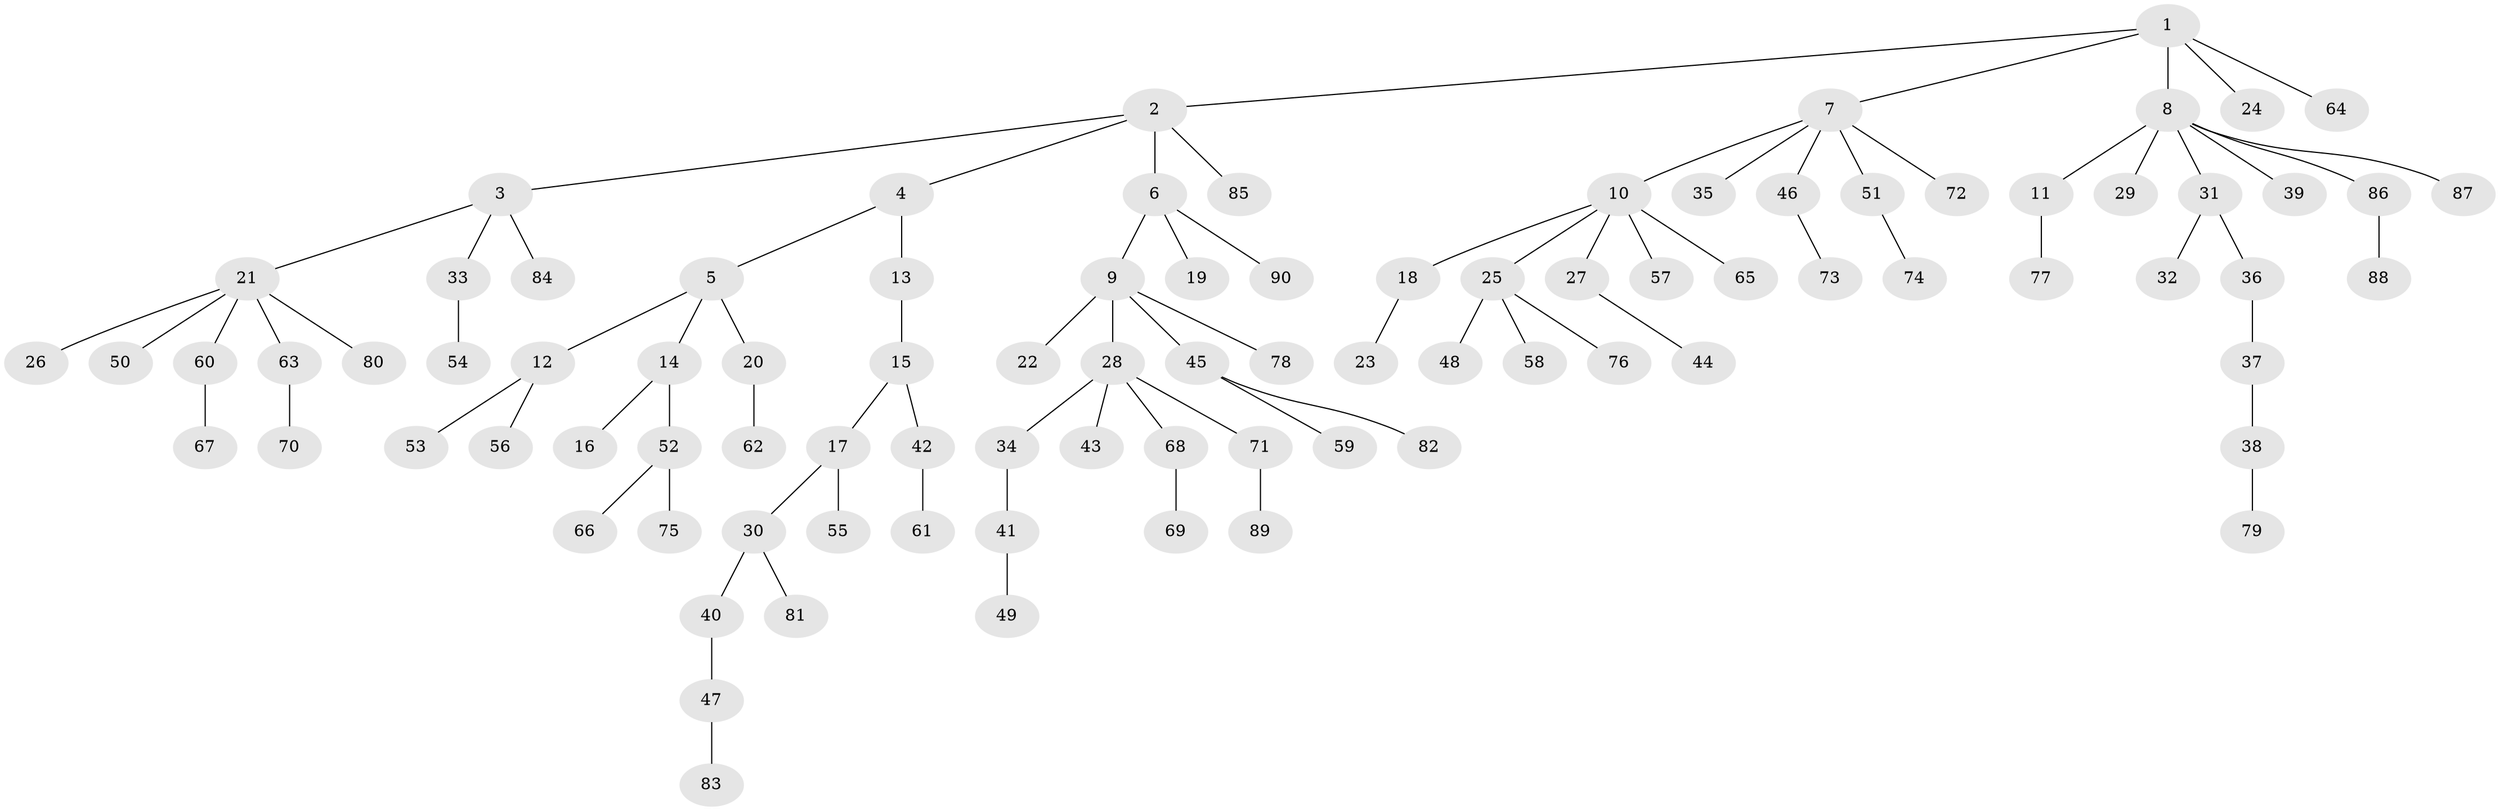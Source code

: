 // Generated by graph-tools (version 1.1) at 2025/15/03/09/25 04:15:39]
// undirected, 90 vertices, 89 edges
graph export_dot {
graph [start="1"]
  node [color=gray90,style=filled];
  1;
  2;
  3;
  4;
  5;
  6;
  7;
  8;
  9;
  10;
  11;
  12;
  13;
  14;
  15;
  16;
  17;
  18;
  19;
  20;
  21;
  22;
  23;
  24;
  25;
  26;
  27;
  28;
  29;
  30;
  31;
  32;
  33;
  34;
  35;
  36;
  37;
  38;
  39;
  40;
  41;
  42;
  43;
  44;
  45;
  46;
  47;
  48;
  49;
  50;
  51;
  52;
  53;
  54;
  55;
  56;
  57;
  58;
  59;
  60;
  61;
  62;
  63;
  64;
  65;
  66;
  67;
  68;
  69;
  70;
  71;
  72;
  73;
  74;
  75;
  76;
  77;
  78;
  79;
  80;
  81;
  82;
  83;
  84;
  85;
  86;
  87;
  88;
  89;
  90;
  1 -- 2;
  1 -- 7;
  1 -- 8;
  1 -- 24;
  1 -- 64;
  2 -- 3;
  2 -- 4;
  2 -- 6;
  2 -- 85;
  3 -- 21;
  3 -- 33;
  3 -- 84;
  4 -- 5;
  4 -- 13;
  5 -- 12;
  5 -- 14;
  5 -- 20;
  6 -- 9;
  6 -- 19;
  6 -- 90;
  7 -- 10;
  7 -- 35;
  7 -- 46;
  7 -- 51;
  7 -- 72;
  8 -- 11;
  8 -- 29;
  8 -- 31;
  8 -- 39;
  8 -- 86;
  8 -- 87;
  9 -- 22;
  9 -- 28;
  9 -- 45;
  9 -- 78;
  10 -- 18;
  10 -- 25;
  10 -- 27;
  10 -- 57;
  10 -- 65;
  11 -- 77;
  12 -- 53;
  12 -- 56;
  13 -- 15;
  14 -- 16;
  14 -- 52;
  15 -- 17;
  15 -- 42;
  17 -- 30;
  17 -- 55;
  18 -- 23;
  20 -- 62;
  21 -- 26;
  21 -- 50;
  21 -- 60;
  21 -- 63;
  21 -- 80;
  25 -- 48;
  25 -- 58;
  25 -- 76;
  27 -- 44;
  28 -- 34;
  28 -- 43;
  28 -- 68;
  28 -- 71;
  30 -- 40;
  30 -- 81;
  31 -- 32;
  31 -- 36;
  33 -- 54;
  34 -- 41;
  36 -- 37;
  37 -- 38;
  38 -- 79;
  40 -- 47;
  41 -- 49;
  42 -- 61;
  45 -- 59;
  45 -- 82;
  46 -- 73;
  47 -- 83;
  51 -- 74;
  52 -- 66;
  52 -- 75;
  60 -- 67;
  63 -- 70;
  68 -- 69;
  71 -- 89;
  86 -- 88;
}
